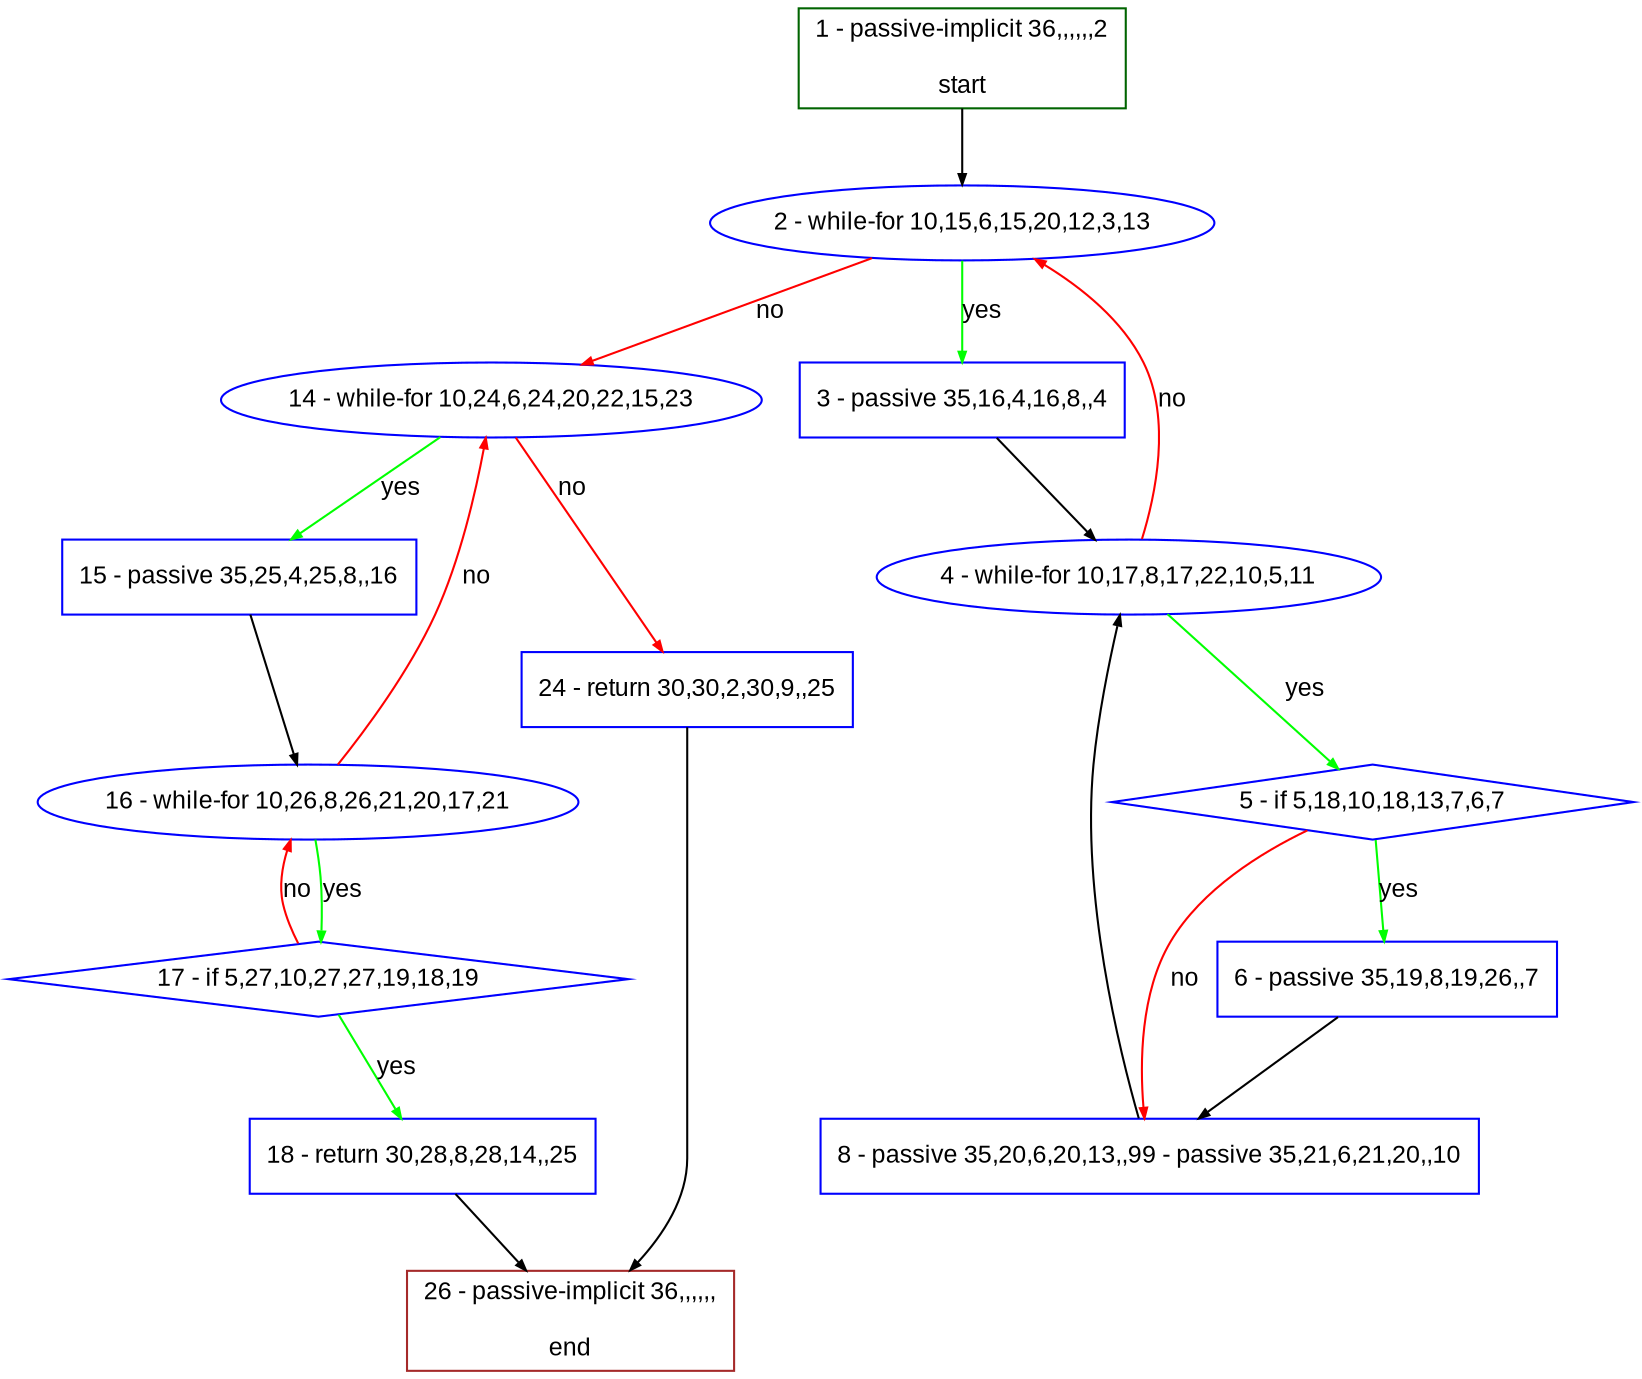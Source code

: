 digraph "" {
  graph [bgcolor="white", fillcolor="#FFFFCC", pack="true", packmode="clust", fontname="Arial", label="", fontsize="12", compound="true", style="rounded,filled"];
  node [node_initialized="no", fillcolor="white", fontname="Arial", label="", color="grey", fontsize="12", fixedsize="false", compound="true", shape="rectangle", style="filled"];
  edge [arrowtail="none", lhead="", fontcolor="black", fontname="Arial", label="", color="black", fontsize="12", arrowhead="normal", arrowsize="0.5", compound="true", ltail="", dir="forward"];
  __N1 [fillcolor="#ffffff", label="2 - while-for 10,15,6,15,20,12,3,13", color="#0000ff", shape="oval", style="filled"];
  __N2 [fillcolor="#ffffff", label="1 - passive-implicit 36,,,,,,2\n\nstart", color="#006400", shape="box", style="filled"];
  __N3 [fillcolor="#ffffff", label="3 - passive 35,16,4,16,8,,4", color="#0000ff", shape="box", style="filled"];
  __N4 [fillcolor="#ffffff", label="14 - while-for 10,24,6,24,20,22,15,23", color="#0000ff", shape="oval", style="filled"];
  __N5 [fillcolor="#ffffff", label="4 - while-for 10,17,8,17,22,10,5,11", color="#0000ff", shape="oval", style="filled"];
  __N6 [fillcolor="#ffffff", label="5 - if 5,18,10,18,13,7,6,7", color="#0000ff", shape="diamond", style="filled"];
  __N7 [fillcolor="#ffffff", label="6 - passive 35,19,8,19,26,,7", color="#0000ff", shape="box", style="filled"];
  __N8 [fillcolor="#ffffff", label="8 - passive 35,20,6,20,13,,99 - passive 35,21,6,21,20,,10", color="#0000ff", shape="box", style="filled"];
  __N9 [fillcolor="#ffffff", label="15 - passive 35,25,4,25,8,,16", color="#0000ff", shape="box", style="filled"];
  __N10 [fillcolor="#ffffff", label="24 - return 30,30,2,30,9,,25", color="#0000ff", shape="box", style="filled"];
  __N11 [fillcolor="#ffffff", label="16 - while-for 10,26,8,26,21,20,17,21", color="#0000ff", shape="oval", style="filled"];
  __N12 [fillcolor="#ffffff", label="17 - if 5,27,10,27,27,19,18,19", color="#0000ff", shape="diamond", style="filled"];
  __N13 [fillcolor="#ffffff", label="18 - return 30,28,8,28,14,,25", color="#0000ff", shape="box", style="filled"];
  __N14 [fillcolor="#ffffff", label="26 - passive-implicit 36,,,,,,\n\nend", color="#a52a2a", shape="box", style="filled"];
  __N2 -> __N1 [arrowtail="none", color="#000000", label="", arrowhead="normal", dir="forward"];
  __N1 -> __N3 [arrowtail="none", color="#00ff00", label="yes", arrowhead="normal", dir="forward"];
  __N1 -> __N4 [arrowtail="none", color="#ff0000", label="no", arrowhead="normal", dir="forward"];
  __N3 -> __N5 [arrowtail="none", color="#000000", label="", arrowhead="normal", dir="forward"];
  __N5 -> __N1 [arrowtail="none", color="#ff0000", label="no", arrowhead="normal", dir="forward"];
  __N5 -> __N6 [arrowtail="none", color="#00ff00", label="yes", arrowhead="normal", dir="forward"];
  __N6 -> __N7 [arrowtail="none", color="#00ff00", label="yes", arrowhead="normal", dir="forward"];
  __N6 -> __N8 [arrowtail="none", color="#ff0000", label="no", arrowhead="normal", dir="forward"];
  __N7 -> __N8 [arrowtail="none", color="#000000", label="", arrowhead="normal", dir="forward"];
  __N8 -> __N5 [arrowtail="none", color="#000000", label="", arrowhead="normal", dir="forward"];
  __N4 -> __N9 [arrowtail="none", color="#00ff00", label="yes", arrowhead="normal", dir="forward"];
  __N4 -> __N10 [arrowtail="none", color="#ff0000", label="no", arrowhead="normal", dir="forward"];
  __N9 -> __N11 [arrowtail="none", color="#000000", label="", arrowhead="normal", dir="forward"];
  __N11 -> __N4 [arrowtail="none", color="#ff0000", label="no", arrowhead="normal", dir="forward"];
  __N11 -> __N12 [arrowtail="none", color="#00ff00", label="yes", arrowhead="normal", dir="forward"];
  __N12 -> __N11 [arrowtail="none", color="#ff0000", label="no", arrowhead="normal", dir="forward"];
  __N12 -> __N13 [arrowtail="none", color="#00ff00", label="yes", arrowhead="normal", dir="forward"];
  __N13 -> __N14 [arrowtail="none", color="#000000", label="", arrowhead="normal", dir="forward"];
  __N10 -> __N14 [arrowtail="none", color="#000000", label="", arrowhead="normal", dir="forward"];
}
